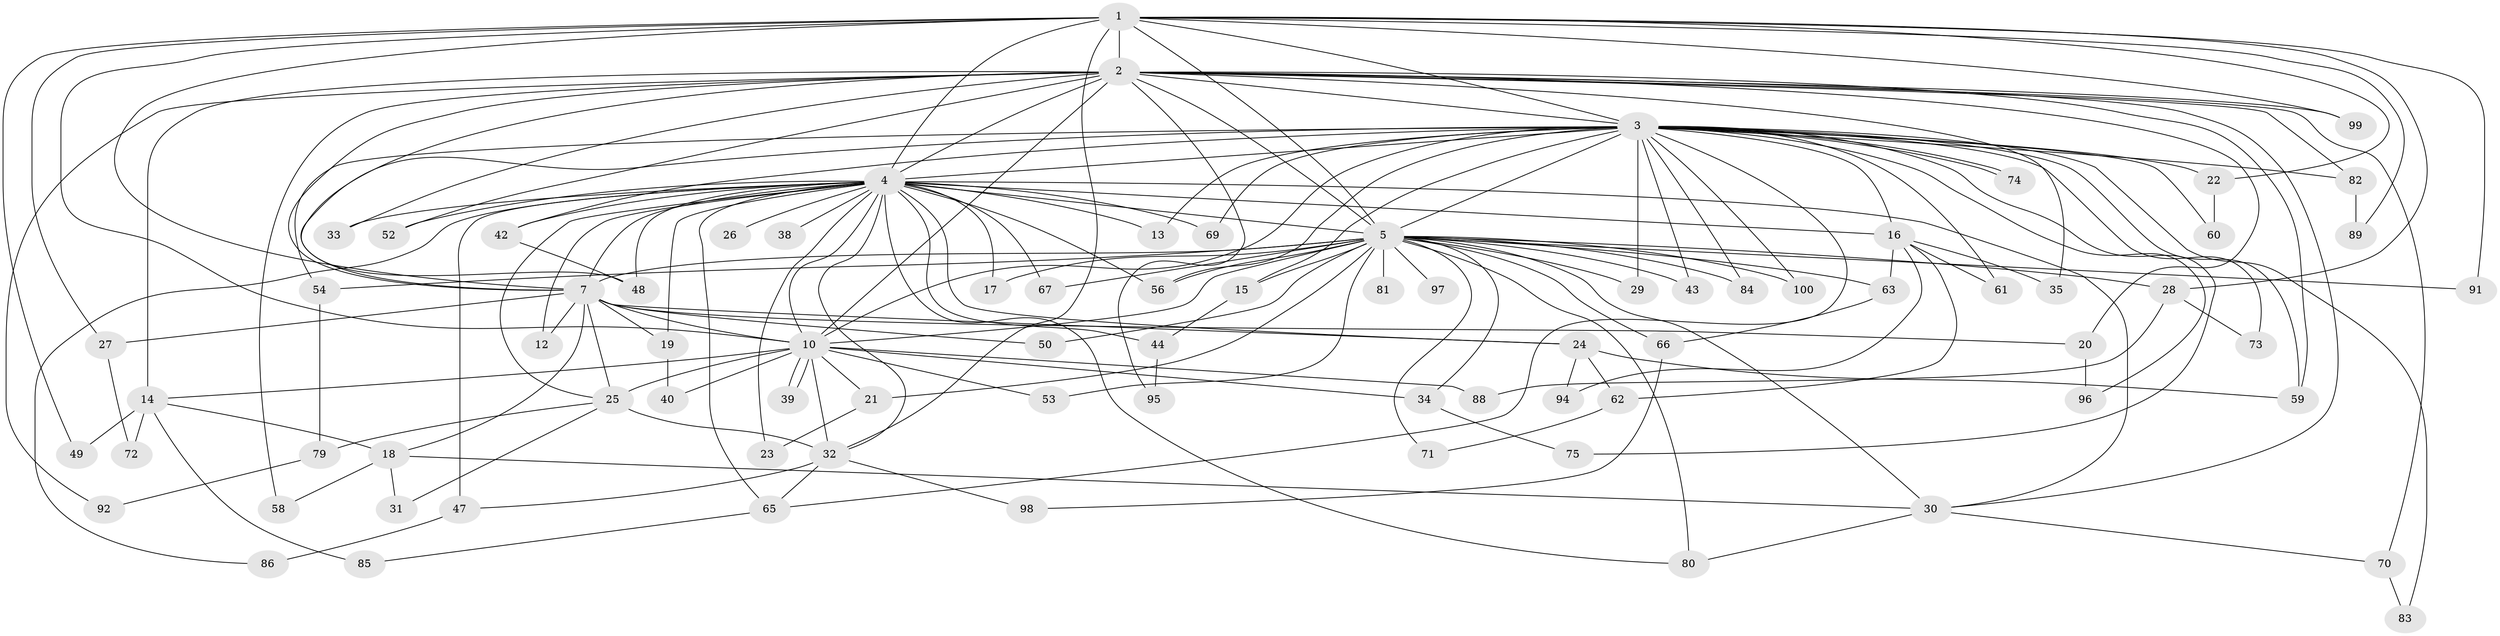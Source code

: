 // original degree distribution, {21: 0.02, 20: 0.03, 32: 0.01, 22: 0.01, 13: 0.01, 17: 0.01, 25: 0.01, 3: 0.25, 2: 0.55, 7: 0.02, 8: 0.01, 5: 0.04, 4: 0.03}
// Generated by graph-tools (version 1.1) at 2025/11/02/21/25 10:11:08]
// undirected, 80 vertices, 173 edges
graph export_dot {
graph [start="1"]
  node [color=gray90,style=filled];
  1 [super="+64"];
  2 [super="+6"];
  3 [super="+41"];
  4 [super="+8"];
  5 [super="+9"];
  7 [super="+11"];
  10 [super="+76"];
  12;
  13;
  14 [super="+78"];
  15;
  16 [super="+57"];
  17;
  18 [super="+51"];
  19;
  20;
  21 [super="+37"];
  22 [super="+55"];
  23;
  24 [super="+93"];
  25 [super="+46"];
  26;
  27;
  28;
  29;
  30 [super="+45"];
  31;
  32 [super="+36"];
  33;
  34;
  35;
  38;
  39;
  40;
  42;
  43;
  44;
  47;
  48 [super="+68"];
  49;
  50;
  52;
  53;
  54;
  56 [super="+87"];
  58;
  59;
  60;
  61;
  62;
  63;
  65 [super="+77"];
  66;
  67;
  69;
  70;
  71;
  72;
  73;
  74;
  75;
  79;
  80 [super="+90"];
  81;
  82;
  83;
  84;
  85;
  86;
  88;
  89;
  91;
  92;
  94;
  95;
  96;
  97;
  98;
  99;
  100;
  1 -- 2 [weight=2];
  1 -- 3 [weight=2];
  1 -- 4 [weight=2];
  1 -- 5 [weight=2];
  1 -- 7 [weight=2];
  1 -- 10 [weight=2];
  1 -- 22 [weight=2];
  1 -- 27;
  1 -- 28;
  1 -- 49;
  1 -- 89;
  1 -- 91;
  1 -- 99;
  1 -- 32;
  2 -- 3 [weight=2];
  2 -- 4 [weight=4];
  2 -- 5 [weight=4];
  2 -- 7 [weight=2];
  2 -- 10 [weight=2];
  2 -- 20;
  2 -- 33;
  2 -- 35;
  2 -- 48;
  2 -- 58;
  2 -- 59;
  2 -- 82;
  2 -- 92;
  2 -- 95;
  2 -- 99;
  2 -- 70;
  2 -- 14 [weight=2];
  2 -- 52;
  2 -- 30;
  3 -- 4 [weight=2];
  3 -- 5 [weight=2];
  3 -- 7;
  3 -- 10;
  3 -- 13;
  3 -- 15;
  3 -- 16;
  3 -- 22;
  3 -- 29;
  3 -- 42;
  3 -- 43;
  3 -- 54;
  3 -- 56;
  3 -- 59;
  3 -- 60;
  3 -- 69;
  3 -- 73;
  3 -- 74;
  3 -- 74;
  3 -- 75;
  3 -- 82;
  3 -- 83;
  3 -- 84;
  3 -- 96;
  3 -- 100;
  3 -- 61;
  3 -- 65;
  4 -- 5 [weight=4];
  4 -- 7 [weight=2];
  4 -- 10 [weight=2];
  4 -- 13;
  4 -- 16 [weight=2];
  4 -- 19;
  4 -- 25;
  4 -- 26 [weight=2];
  4 -- 32;
  4 -- 38 [weight=2];
  4 -- 42;
  4 -- 44;
  4 -- 47;
  4 -- 86;
  4 -- 65;
  4 -- 67;
  4 -- 69;
  4 -- 12;
  4 -- 17;
  4 -- 23;
  4 -- 24;
  4 -- 30;
  4 -- 33;
  4 -- 48;
  4 -- 52;
  4 -- 56;
  4 -- 80;
  5 -- 7 [weight=2];
  5 -- 10 [weight=2];
  5 -- 17;
  5 -- 28;
  5 -- 29;
  5 -- 34;
  5 -- 43;
  5 -- 54;
  5 -- 67;
  5 -- 71;
  5 -- 80;
  5 -- 81 [weight=2];
  5 -- 84;
  5 -- 97 [weight=2];
  5 -- 66;
  5 -- 15;
  5 -- 21 [weight=2];
  5 -- 91;
  5 -- 30;
  5 -- 100;
  5 -- 50;
  5 -- 53;
  5 -- 63;
  5 -- 56;
  7 -- 10;
  7 -- 12;
  7 -- 18;
  7 -- 19;
  7 -- 20;
  7 -- 25;
  7 -- 27;
  7 -- 50;
  7 -- 24;
  10 -- 14;
  10 -- 21;
  10 -- 32;
  10 -- 34;
  10 -- 39;
  10 -- 39;
  10 -- 40;
  10 -- 53;
  10 -- 88;
  10 -- 25;
  14 -- 18;
  14 -- 49;
  14 -- 72;
  14 -- 85;
  15 -- 44;
  16 -- 35;
  16 -- 61;
  16 -- 62;
  16 -- 63;
  16 -- 94;
  18 -- 31;
  18 -- 58;
  18 -- 30;
  19 -- 40;
  20 -- 96;
  21 -- 23;
  22 -- 60;
  24 -- 62;
  24 -- 94;
  24 -- 59;
  25 -- 31;
  25 -- 79;
  25 -- 32;
  27 -- 72;
  28 -- 73;
  28 -- 88;
  30 -- 70;
  30 -- 80;
  32 -- 47;
  32 -- 65;
  32 -- 98;
  34 -- 75;
  42 -- 48;
  44 -- 95;
  47 -- 86;
  54 -- 79;
  62 -- 71;
  63 -- 66;
  65 -- 85;
  66 -- 98;
  70 -- 83;
  79 -- 92;
  82 -- 89;
}
